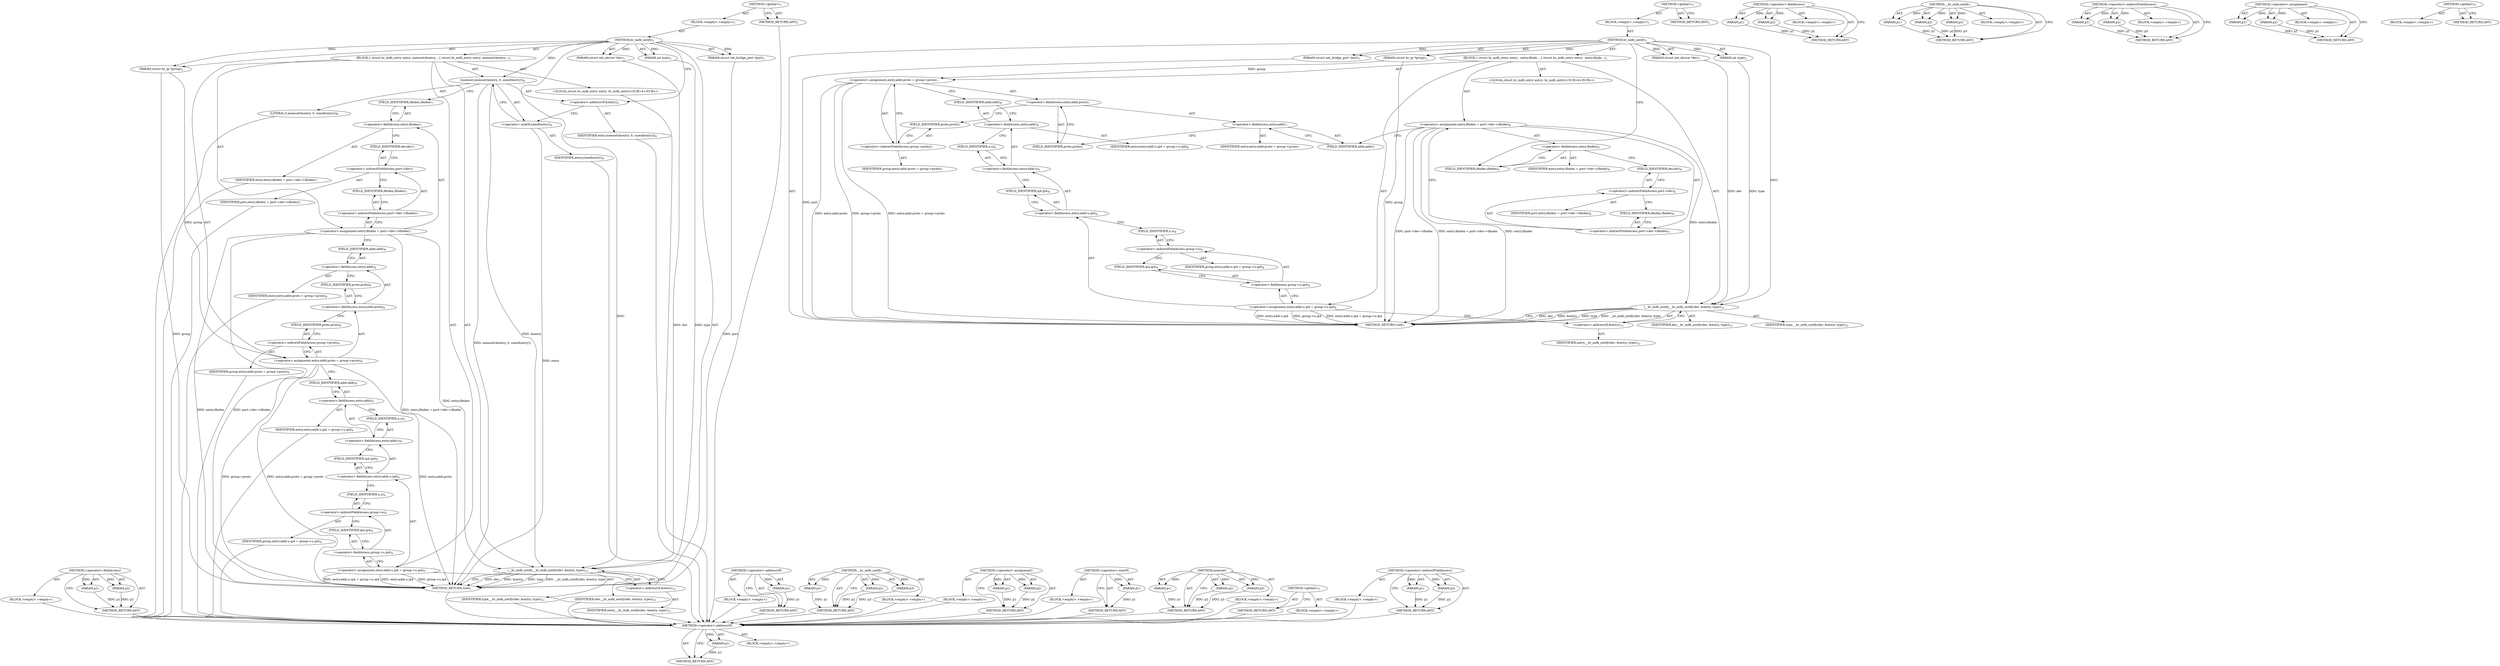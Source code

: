 digraph "&lt;operator&gt;.indirectFieldAccess" {
vulnerable_97 [label=<(METHOD,&lt;operator&gt;.addressOf)>];
vulnerable_98 [label=<(PARAM,p1)>];
vulnerable_99 [label=<(BLOCK,&lt;empty&gt;,&lt;empty&gt;)>];
vulnerable_100 [label=<(METHOD_RETURN,ANY)>];
vulnerable_6 [label=<(METHOD,&lt;global&gt;)<SUB>1</SUB>>];
vulnerable_7 [label=<(BLOCK,&lt;empty&gt;,&lt;empty&gt;)<SUB>1</SUB>>];
vulnerable_8 [label=<(METHOD,br_mdb_notify)<SUB>1</SUB>>];
vulnerable_9 [label=<(PARAM,struct net_device *dev)<SUB>1</SUB>>];
vulnerable_10 [label=<(PARAM,struct net_bridge_port *port)<SUB>1</SUB>>];
vulnerable_11 [label=<(PARAM,struct br_ip *group)<SUB>2</SUB>>];
vulnerable_12 [label=<(PARAM,int type)<SUB>2</SUB>>];
vulnerable_13 [label=<(BLOCK,{
 	struct br_mdb_entry entry;
 
 	entry.ifinde...,{
 	struct br_mdb_entry entry;
 
 	entry.ifinde...)<SUB>3</SUB>>];
vulnerable_14 [label="<(LOCAL,struct br_mdb_entry entry: br_mdb_entry)<SUB>4</SUB>>"];
vulnerable_15 [label=<(&lt;operator&gt;.assignment,entry.ifindex = port-&gt;dev-&gt;ifindex)<SUB>6</SUB>>];
vulnerable_16 [label=<(&lt;operator&gt;.fieldAccess,entry.ifindex)<SUB>6</SUB>>];
vulnerable_17 [label=<(IDENTIFIER,entry,entry.ifindex = port-&gt;dev-&gt;ifindex)<SUB>6</SUB>>];
vulnerable_18 [label=<(FIELD_IDENTIFIER,ifindex,ifindex)<SUB>6</SUB>>];
vulnerable_19 [label=<(&lt;operator&gt;.indirectFieldAccess,port-&gt;dev-&gt;ifindex)<SUB>6</SUB>>];
vulnerable_20 [label=<(&lt;operator&gt;.indirectFieldAccess,port-&gt;dev)<SUB>6</SUB>>];
vulnerable_21 [label=<(IDENTIFIER,port,entry.ifindex = port-&gt;dev-&gt;ifindex)<SUB>6</SUB>>];
vulnerable_22 [label=<(FIELD_IDENTIFIER,dev,dev)<SUB>6</SUB>>];
vulnerable_23 [label=<(FIELD_IDENTIFIER,ifindex,ifindex)<SUB>6</SUB>>];
vulnerable_24 [label=<(&lt;operator&gt;.assignment,entry.addr.proto = group-&gt;proto)<SUB>7</SUB>>];
vulnerable_25 [label=<(&lt;operator&gt;.fieldAccess,entry.addr.proto)<SUB>7</SUB>>];
vulnerable_26 [label=<(&lt;operator&gt;.fieldAccess,entry.addr)<SUB>7</SUB>>];
vulnerable_27 [label=<(IDENTIFIER,entry,entry.addr.proto = group-&gt;proto)<SUB>7</SUB>>];
vulnerable_28 [label=<(FIELD_IDENTIFIER,addr,addr)<SUB>7</SUB>>];
vulnerable_29 [label=<(FIELD_IDENTIFIER,proto,proto)<SUB>7</SUB>>];
vulnerable_30 [label=<(&lt;operator&gt;.indirectFieldAccess,group-&gt;proto)<SUB>7</SUB>>];
vulnerable_31 [label=<(IDENTIFIER,group,entry.addr.proto = group-&gt;proto)<SUB>7</SUB>>];
vulnerable_32 [label=<(FIELD_IDENTIFIER,proto,proto)<SUB>7</SUB>>];
vulnerable_33 [label=<(&lt;operator&gt;.assignment,entry.addr.u.ip4 = group-&gt;u.ip4)<SUB>8</SUB>>];
vulnerable_34 [label=<(&lt;operator&gt;.fieldAccess,entry.addr.u.ip4)<SUB>8</SUB>>];
vulnerable_35 [label=<(&lt;operator&gt;.fieldAccess,entry.addr.u)<SUB>8</SUB>>];
vulnerable_36 [label=<(&lt;operator&gt;.fieldAccess,entry.addr)<SUB>8</SUB>>];
vulnerable_37 [label=<(IDENTIFIER,entry,entry.addr.u.ip4 = group-&gt;u.ip4)<SUB>8</SUB>>];
vulnerable_38 [label=<(FIELD_IDENTIFIER,addr,addr)<SUB>8</SUB>>];
vulnerable_39 [label=<(FIELD_IDENTIFIER,u,u)<SUB>8</SUB>>];
vulnerable_40 [label=<(FIELD_IDENTIFIER,ip4,ip4)<SUB>8</SUB>>];
vulnerable_41 [label=<(&lt;operator&gt;.fieldAccess,group-&gt;u.ip4)<SUB>8</SUB>>];
vulnerable_42 [label=<(&lt;operator&gt;.indirectFieldAccess,group-&gt;u)<SUB>8</SUB>>];
vulnerable_43 [label=<(IDENTIFIER,group,entry.addr.u.ip4 = group-&gt;u.ip4)<SUB>8</SUB>>];
vulnerable_44 [label=<(FIELD_IDENTIFIER,u,u)<SUB>8</SUB>>];
vulnerable_45 [label=<(FIELD_IDENTIFIER,ip4,ip4)<SUB>8</SUB>>];
vulnerable_46 [label=<(__br_mdb_notify,__br_mdb_notify(dev, &amp;entry, type))<SUB>12</SUB>>];
vulnerable_47 [label=<(IDENTIFIER,dev,__br_mdb_notify(dev, &amp;entry, type))<SUB>12</SUB>>];
vulnerable_48 [label=<(&lt;operator&gt;.addressOf,&amp;entry)<SUB>12</SUB>>];
vulnerable_49 [label=<(IDENTIFIER,entry,__br_mdb_notify(dev, &amp;entry, type))<SUB>12</SUB>>];
vulnerable_50 [label=<(IDENTIFIER,type,__br_mdb_notify(dev, &amp;entry, type))<SUB>12</SUB>>];
vulnerable_51 [label=<(METHOD_RETURN,void)<SUB>1</SUB>>];
vulnerable_53 [label=<(METHOD_RETURN,ANY)<SUB>1</SUB>>];
vulnerable_81 [label=<(METHOD,&lt;operator&gt;.fieldAccess)>];
vulnerable_82 [label=<(PARAM,p1)>];
vulnerable_83 [label=<(PARAM,p2)>];
vulnerable_84 [label=<(BLOCK,&lt;empty&gt;,&lt;empty&gt;)>];
vulnerable_85 [label=<(METHOD_RETURN,ANY)>];
vulnerable_91 [label=<(METHOD,__br_mdb_notify)>];
vulnerable_92 [label=<(PARAM,p1)>];
vulnerable_93 [label=<(PARAM,p2)>];
vulnerable_94 [label=<(PARAM,p3)>];
vulnerable_95 [label=<(BLOCK,&lt;empty&gt;,&lt;empty&gt;)>];
vulnerable_96 [label=<(METHOD_RETURN,ANY)>];
vulnerable_86 [label=<(METHOD,&lt;operator&gt;.indirectFieldAccess)>];
vulnerable_87 [label=<(PARAM,p1)>];
vulnerable_88 [label=<(PARAM,p2)>];
vulnerable_89 [label=<(BLOCK,&lt;empty&gt;,&lt;empty&gt;)>];
vulnerable_90 [label=<(METHOD_RETURN,ANY)>];
vulnerable_76 [label=<(METHOD,&lt;operator&gt;.assignment)>];
vulnerable_77 [label=<(PARAM,p1)>];
vulnerable_78 [label=<(PARAM,p2)>];
vulnerable_79 [label=<(BLOCK,&lt;empty&gt;,&lt;empty&gt;)>];
vulnerable_80 [label=<(METHOD_RETURN,ANY)>];
vulnerable_70 [label=<(METHOD,&lt;global&gt;)<SUB>1</SUB>>];
vulnerable_71 [label=<(BLOCK,&lt;empty&gt;,&lt;empty&gt;)>];
vulnerable_72 [label=<(METHOD_RETURN,ANY)>];
fixed_101 [label=<(METHOD,&lt;operator&gt;.fieldAccess)>];
fixed_102 [label=<(PARAM,p1)>];
fixed_103 [label=<(PARAM,p2)>];
fixed_104 [label=<(BLOCK,&lt;empty&gt;,&lt;empty&gt;)>];
fixed_105 [label=<(METHOD_RETURN,ANY)>];
fixed_6 [label=<(METHOD,&lt;global&gt;)<SUB>1</SUB>>];
fixed_7 [label=<(BLOCK,&lt;empty&gt;,&lt;empty&gt;)<SUB>1</SUB>>];
fixed_8 [label=<(METHOD,br_mdb_notify)<SUB>1</SUB>>];
fixed_9 [label=<(PARAM,struct net_device *dev)<SUB>1</SUB>>];
fixed_10 [label=<(PARAM,struct net_bridge_port *port)<SUB>1</SUB>>];
fixed_11 [label=<(PARAM,struct br_ip *group)<SUB>2</SUB>>];
fixed_12 [label=<(PARAM,int type)<SUB>2</SUB>>];
fixed_13 [label=<(BLOCK,{
 	struct br_mdb_entry entry;
 
	memset(&amp;entry...,{
 	struct br_mdb_entry entry;
 
	memset(&amp;entry...)<SUB>3</SUB>>];
fixed_14 [label="<(LOCAL,struct br_mdb_entry entry: br_mdb_entry)<SUB>4</SUB>>"];
fixed_15 [label=<(memset,memset(&amp;entry, 0, sizeof(entry)))<SUB>6</SUB>>];
fixed_16 [label=<(&lt;operator&gt;.addressOf,&amp;entry)<SUB>6</SUB>>];
fixed_17 [label=<(IDENTIFIER,entry,memset(&amp;entry, 0, sizeof(entry)))<SUB>6</SUB>>];
fixed_18 [label=<(LITERAL,0,memset(&amp;entry, 0, sizeof(entry)))<SUB>6</SUB>>];
fixed_19 [label=<(&lt;operator&gt;.sizeOf,sizeof(entry))<SUB>6</SUB>>];
fixed_20 [label=<(IDENTIFIER,entry,sizeof(entry))<SUB>6</SUB>>];
fixed_21 [label=<(&lt;operator&gt;.assignment,entry.ifindex = port-&gt;dev-&gt;ifindex)<SUB>7</SUB>>];
fixed_22 [label=<(&lt;operator&gt;.fieldAccess,entry.ifindex)<SUB>7</SUB>>];
fixed_23 [label=<(IDENTIFIER,entry,entry.ifindex = port-&gt;dev-&gt;ifindex)<SUB>7</SUB>>];
fixed_24 [label=<(FIELD_IDENTIFIER,ifindex,ifindex)<SUB>7</SUB>>];
fixed_25 [label=<(&lt;operator&gt;.indirectFieldAccess,port-&gt;dev-&gt;ifindex)<SUB>7</SUB>>];
fixed_26 [label=<(&lt;operator&gt;.indirectFieldAccess,port-&gt;dev)<SUB>7</SUB>>];
fixed_27 [label=<(IDENTIFIER,port,entry.ifindex = port-&gt;dev-&gt;ifindex)<SUB>7</SUB>>];
fixed_28 [label=<(FIELD_IDENTIFIER,dev,dev)<SUB>7</SUB>>];
fixed_29 [label=<(FIELD_IDENTIFIER,ifindex,ifindex)<SUB>7</SUB>>];
fixed_30 [label=<(&lt;operator&gt;.assignment,entry.addr.proto = group-&gt;proto)<SUB>8</SUB>>];
fixed_31 [label=<(&lt;operator&gt;.fieldAccess,entry.addr.proto)<SUB>8</SUB>>];
fixed_32 [label=<(&lt;operator&gt;.fieldAccess,entry.addr)<SUB>8</SUB>>];
fixed_33 [label=<(IDENTIFIER,entry,entry.addr.proto = group-&gt;proto)<SUB>8</SUB>>];
fixed_34 [label=<(FIELD_IDENTIFIER,addr,addr)<SUB>8</SUB>>];
fixed_35 [label=<(FIELD_IDENTIFIER,proto,proto)<SUB>8</SUB>>];
fixed_36 [label=<(&lt;operator&gt;.indirectFieldAccess,group-&gt;proto)<SUB>8</SUB>>];
fixed_37 [label=<(IDENTIFIER,group,entry.addr.proto = group-&gt;proto)<SUB>8</SUB>>];
fixed_38 [label=<(FIELD_IDENTIFIER,proto,proto)<SUB>8</SUB>>];
fixed_39 [label=<(&lt;operator&gt;.assignment,entry.addr.u.ip4 = group-&gt;u.ip4)<SUB>9</SUB>>];
fixed_40 [label=<(&lt;operator&gt;.fieldAccess,entry.addr.u.ip4)<SUB>9</SUB>>];
fixed_41 [label=<(&lt;operator&gt;.fieldAccess,entry.addr.u)<SUB>9</SUB>>];
fixed_42 [label=<(&lt;operator&gt;.fieldAccess,entry.addr)<SUB>9</SUB>>];
fixed_43 [label=<(IDENTIFIER,entry,entry.addr.u.ip4 = group-&gt;u.ip4)<SUB>9</SUB>>];
fixed_44 [label=<(FIELD_IDENTIFIER,addr,addr)<SUB>9</SUB>>];
fixed_45 [label=<(FIELD_IDENTIFIER,u,u)<SUB>9</SUB>>];
fixed_46 [label=<(FIELD_IDENTIFIER,ip4,ip4)<SUB>9</SUB>>];
fixed_47 [label=<(&lt;operator&gt;.fieldAccess,group-&gt;u.ip4)<SUB>9</SUB>>];
fixed_48 [label=<(&lt;operator&gt;.indirectFieldAccess,group-&gt;u)<SUB>9</SUB>>];
fixed_49 [label=<(IDENTIFIER,group,entry.addr.u.ip4 = group-&gt;u.ip4)<SUB>9</SUB>>];
fixed_50 [label=<(FIELD_IDENTIFIER,u,u)<SUB>9</SUB>>];
fixed_51 [label=<(FIELD_IDENTIFIER,ip4,ip4)<SUB>9</SUB>>];
fixed_52 [label=<(__br_mdb_notify,__br_mdb_notify(dev, &amp;entry, type))<SUB>13</SUB>>];
fixed_53 [label=<(IDENTIFIER,dev,__br_mdb_notify(dev, &amp;entry, type))<SUB>13</SUB>>];
fixed_54 [label=<(&lt;operator&gt;.addressOf,&amp;entry)<SUB>13</SUB>>];
fixed_55 [label=<(IDENTIFIER,entry,__br_mdb_notify(dev, &amp;entry, type))<SUB>13</SUB>>];
fixed_56 [label=<(IDENTIFIER,type,__br_mdb_notify(dev, &amp;entry, type))<SUB>13</SUB>>];
fixed_57 [label=<(METHOD_RETURN,void)<SUB>1</SUB>>];
fixed_59 [label=<(METHOD_RETURN,ANY)<SUB>1</SUB>>];
fixed_88 [label=<(METHOD,&lt;operator&gt;.addressOf)>];
fixed_89 [label=<(PARAM,p1)>];
fixed_90 [label=<(BLOCK,&lt;empty&gt;,&lt;empty&gt;)>];
fixed_91 [label=<(METHOD_RETURN,ANY)>];
fixed_111 [label=<(METHOD,__br_mdb_notify)>];
fixed_112 [label=<(PARAM,p1)>];
fixed_113 [label=<(PARAM,p2)>];
fixed_114 [label=<(PARAM,p3)>];
fixed_115 [label=<(BLOCK,&lt;empty&gt;,&lt;empty&gt;)>];
fixed_116 [label=<(METHOD_RETURN,ANY)>];
fixed_96 [label=<(METHOD,&lt;operator&gt;.assignment)>];
fixed_97 [label=<(PARAM,p1)>];
fixed_98 [label=<(PARAM,p2)>];
fixed_99 [label=<(BLOCK,&lt;empty&gt;,&lt;empty&gt;)>];
fixed_100 [label=<(METHOD_RETURN,ANY)>];
fixed_92 [label=<(METHOD,&lt;operator&gt;.sizeOf)>];
fixed_93 [label=<(PARAM,p1)>];
fixed_94 [label=<(BLOCK,&lt;empty&gt;,&lt;empty&gt;)>];
fixed_95 [label=<(METHOD_RETURN,ANY)>];
fixed_82 [label=<(METHOD,memset)>];
fixed_83 [label=<(PARAM,p1)>];
fixed_84 [label=<(PARAM,p2)>];
fixed_85 [label=<(PARAM,p3)>];
fixed_86 [label=<(BLOCK,&lt;empty&gt;,&lt;empty&gt;)>];
fixed_87 [label=<(METHOD_RETURN,ANY)>];
fixed_76 [label=<(METHOD,&lt;global&gt;)<SUB>1</SUB>>];
fixed_77 [label=<(BLOCK,&lt;empty&gt;,&lt;empty&gt;)>];
fixed_78 [label=<(METHOD_RETURN,ANY)>];
fixed_106 [label=<(METHOD,&lt;operator&gt;.indirectFieldAccess)>];
fixed_107 [label=<(PARAM,p1)>];
fixed_108 [label=<(PARAM,p2)>];
fixed_109 [label=<(BLOCK,&lt;empty&gt;,&lt;empty&gt;)>];
fixed_110 [label=<(METHOD_RETURN,ANY)>];
vulnerable_97 -> vulnerable_98  [key=0, label="AST: "];
vulnerable_97 -> vulnerable_98  [key=1, label="DDG: "];
vulnerable_97 -> vulnerable_99  [key=0, label="AST: "];
vulnerable_97 -> vulnerable_100  [key=0, label="AST: "];
vulnerable_97 -> vulnerable_100  [key=1, label="CFG: "];
vulnerable_98 -> vulnerable_100  [key=0, label="DDG: p1"];
vulnerable_6 -> vulnerable_7  [key=0, label="AST: "];
vulnerable_6 -> vulnerable_53  [key=0, label="AST: "];
vulnerable_6 -> vulnerable_53  [key=1, label="CFG: "];
vulnerable_7 -> vulnerable_8  [key=0, label="AST: "];
vulnerable_8 -> vulnerable_9  [key=0, label="AST: "];
vulnerable_8 -> vulnerable_9  [key=1, label="DDG: "];
vulnerable_8 -> vulnerable_10  [key=0, label="AST: "];
vulnerable_8 -> vulnerable_10  [key=1, label="DDG: "];
vulnerable_8 -> vulnerable_11  [key=0, label="AST: "];
vulnerable_8 -> vulnerable_11  [key=1, label="DDG: "];
vulnerable_8 -> vulnerable_12  [key=0, label="AST: "];
vulnerable_8 -> vulnerable_12  [key=1, label="DDG: "];
vulnerable_8 -> vulnerable_13  [key=0, label="AST: "];
vulnerable_8 -> vulnerable_51  [key=0, label="AST: "];
vulnerable_8 -> vulnerable_18  [key=0, label="CFG: "];
vulnerable_8 -> vulnerable_46  [key=0, label="DDG: "];
vulnerable_9 -> vulnerable_46  [key=0, label="DDG: dev"];
vulnerable_10 -> vulnerable_51  [key=0, label="DDG: port"];
vulnerable_11 -> vulnerable_51  [key=0, label="DDG: group"];
vulnerable_11 -> vulnerable_24  [key=0, label="DDG: group"];
vulnerable_12 -> vulnerable_46  [key=0, label="DDG: type"];
vulnerable_13 -> vulnerable_14  [key=0, label="AST: "];
vulnerable_13 -> vulnerable_15  [key=0, label="AST: "];
vulnerable_13 -> vulnerable_24  [key=0, label="AST: "];
vulnerable_13 -> vulnerable_33  [key=0, label="AST: "];
vulnerable_13 -> vulnerable_46  [key=0, label="AST: "];
vulnerable_15 -> vulnerable_16  [key=0, label="AST: "];
vulnerable_15 -> vulnerable_19  [key=0, label="AST: "];
vulnerable_15 -> vulnerable_28  [key=0, label="CFG: "];
vulnerable_15 -> vulnerable_51  [key=0, label="DDG: entry.ifindex"];
vulnerable_15 -> vulnerable_51  [key=1, label="DDG: port-&gt;dev-&gt;ifindex"];
vulnerable_15 -> vulnerable_51  [key=2, label="DDG: entry.ifindex = port-&gt;dev-&gt;ifindex"];
vulnerable_15 -> vulnerable_46  [key=0, label="DDG: entry.ifindex"];
vulnerable_16 -> vulnerable_17  [key=0, label="AST: "];
vulnerable_16 -> vulnerable_18  [key=0, label="AST: "];
vulnerable_16 -> vulnerable_22  [key=0, label="CFG: "];
vulnerable_18 -> vulnerable_16  [key=0, label="CFG: "];
vulnerable_19 -> vulnerable_20  [key=0, label="AST: "];
vulnerable_19 -> vulnerable_23  [key=0, label="AST: "];
vulnerable_19 -> vulnerable_15  [key=0, label="CFG: "];
vulnerable_20 -> vulnerable_21  [key=0, label="AST: "];
vulnerable_20 -> vulnerable_22  [key=0, label="AST: "];
vulnerable_20 -> vulnerable_23  [key=0, label="CFG: "];
vulnerable_22 -> vulnerable_20  [key=0, label="CFG: "];
vulnerable_23 -> vulnerable_19  [key=0, label="CFG: "];
vulnerable_24 -> vulnerable_25  [key=0, label="AST: "];
vulnerable_24 -> vulnerable_30  [key=0, label="AST: "];
vulnerable_24 -> vulnerable_38  [key=0, label="CFG: "];
vulnerable_24 -> vulnerable_51  [key=0, label="DDG: entry.addr.proto"];
vulnerable_24 -> vulnerable_51  [key=1, label="DDG: group-&gt;proto"];
vulnerable_24 -> vulnerable_51  [key=2, label="DDG: entry.addr.proto = group-&gt;proto"];
vulnerable_25 -> vulnerable_26  [key=0, label="AST: "];
vulnerable_25 -> vulnerable_29  [key=0, label="AST: "];
vulnerable_25 -> vulnerable_32  [key=0, label="CFG: "];
vulnerable_26 -> vulnerable_27  [key=0, label="AST: "];
vulnerable_26 -> vulnerable_28  [key=0, label="AST: "];
vulnerable_26 -> vulnerable_29  [key=0, label="CFG: "];
vulnerable_28 -> vulnerable_26  [key=0, label="CFG: "];
vulnerable_29 -> vulnerable_25  [key=0, label="CFG: "];
vulnerable_30 -> vulnerable_31  [key=0, label="AST: "];
vulnerable_30 -> vulnerable_32  [key=0, label="AST: "];
vulnerable_30 -> vulnerable_24  [key=0, label="CFG: "];
vulnerable_32 -> vulnerable_30  [key=0, label="CFG: "];
vulnerable_33 -> vulnerable_34  [key=0, label="AST: "];
vulnerable_33 -> vulnerable_41  [key=0, label="AST: "];
vulnerable_33 -> vulnerable_48  [key=0, label="CFG: "];
vulnerable_33 -> vulnerable_51  [key=0, label="DDG: entry.addr.u.ip4"];
vulnerable_33 -> vulnerable_51  [key=1, label="DDG: group-&gt;u.ip4"];
vulnerable_33 -> vulnerable_51  [key=2, label="DDG: entry.addr.u.ip4 = group-&gt;u.ip4"];
vulnerable_34 -> vulnerable_35  [key=0, label="AST: "];
vulnerable_34 -> vulnerable_40  [key=0, label="AST: "];
vulnerable_34 -> vulnerable_44  [key=0, label="CFG: "];
vulnerable_35 -> vulnerable_36  [key=0, label="AST: "];
vulnerable_35 -> vulnerable_39  [key=0, label="AST: "];
vulnerable_35 -> vulnerable_40  [key=0, label="CFG: "];
vulnerable_36 -> vulnerable_37  [key=0, label="AST: "];
vulnerable_36 -> vulnerable_38  [key=0, label="AST: "];
vulnerable_36 -> vulnerable_39  [key=0, label="CFG: "];
vulnerable_38 -> vulnerable_36  [key=0, label="CFG: "];
vulnerable_39 -> vulnerable_35  [key=0, label="CFG: "];
vulnerable_40 -> vulnerable_34  [key=0, label="CFG: "];
vulnerable_41 -> vulnerable_42  [key=0, label="AST: "];
vulnerable_41 -> vulnerable_45  [key=0, label="AST: "];
vulnerable_41 -> vulnerable_33  [key=0, label="CFG: "];
vulnerable_42 -> vulnerable_43  [key=0, label="AST: "];
vulnerable_42 -> vulnerable_44  [key=0, label="AST: "];
vulnerable_42 -> vulnerable_45  [key=0, label="CFG: "];
vulnerable_44 -> vulnerable_42  [key=0, label="CFG: "];
vulnerable_45 -> vulnerable_41  [key=0, label="CFG: "];
vulnerable_46 -> vulnerable_47  [key=0, label="AST: "];
vulnerable_46 -> vulnerable_48  [key=0, label="AST: "];
vulnerable_46 -> vulnerable_50  [key=0, label="AST: "];
vulnerable_46 -> vulnerable_51  [key=0, label="CFG: "];
vulnerable_46 -> vulnerable_51  [key=1, label="DDG: dev"];
vulnerable_46 -> vulnerable_51  [key=2, label="DDG: &amp;entry"];
vulnerable_46 -> vulnerable_51  [key=3, label="DDG: type"];
vulnerable_46 -> vulnerable_51  [key=4, label="DDG: __br_mdb_notify(dev, &amp;entry, type)"];
vulnerable_48 -> vulnerable_49  [key=0, label="AST: "];
vulnerable_48 -> vulnerable_46  [key=0, label="CFG: "];
vulnerable_81 -> vulnerable_82  [key=0, label="AST: "];
vulnerable_81 -> vulnerable_82  [key=1, label="DDG: "];
vulnerable_81 -> vulnerable_84  [key=0, label="AST: "];
vulnerable_81 -> vulnerable_83  [key=0, label="AST: "];
vulnerable_81 -> vulnerable_83  [key=1, label="DDG: "];
vulnerable_81 -> vulnerable_85  [key=0, label="AST: "];
vulnerable_81 -> vulnerable_85  [key=1, label="CFG: "];
vulnerable_82 -> vulnerable_85  [key=0, label="DDG: p1"];
vulnerable_83 -> vulnerable_85  [key=0, label="DDG: p2"];
vulnerable_91 -> vulnerable_92  [key=0, label="AST: "];
vulnerable_91 -> vulnerable_92  [key=1, label="DDG: "];
vulnerable_91 -> vulnerable_95  [key=0, label="AST: "];
vulnerable_91 -> vulnerable_93  [key=0, label="AST: "];
vulnerable_91 -> vulnerable_93  [key=1, label="DDG: "];
vulnerable_91 -> vulnerable_96  [key=0, label="AST: "];
vulnerable_91 -> vulnerable_96  [key=1, label="CFG: "];
vulnerable_91 -> vulnerable_94  [key=0, label="AST: "];
vulnerable_91 -> vulnerable_94  [key=1, label="DDG: "];
vulnerable_92 -> vulnerable_96  [key=0, label="DDG: p1"];
vulnerable_93 -> vulnerable_96  [key=0, label="DDG: p2"];
vulnerable_94 -> vulnerable_96  [key=0, label="DDG: p3"];
vulnerable_86 -> vulnerable_87  [key=0, label="AST: "];
vulnerable_86 -> vulnerable_87  [key=1, label="DDG: "];
vulnerable_86 -> vulnerable_89  [key=0, label="AST: "];
vulnerable_86 -> vulnerable_88  [key=0, label="AST: "];
vulnerable_86 -> vulnerable_88  [key=1, label="DDG: "];
vulnerable_86 -> vulnerable_90  [key=0, label="AST: "];
vulnerable_86 -> vulnerable_90  [key=1, label="CFG: "];
vulnerable_87 -> vulnerable_90  [key=0, label="DDG: p1"];
vulnerable_88 -> vulnerable_90  [key=0, label="DDG: p2"];
vulnerable_76 -> vulnerable_77  [key=0, label="AST: "];
vulnerable_76 -> vulnerable_77  [key=1, label="DDG: "];
vulnerable_76 -> vulnerable_79  [key=0, label="AST: "];
vulnerable_76 -> vulnerable_78  [key=0, label="AST: "];
vulnerable_76 -> vulnerable_78  [key=1, label="DDG: "];
vulnerable_76 -> vulnerable_80  [key=0, label="AST: "];
vulnerable_76 -> vulnerable_80  [key=1, label="CFG: "];
vulnerable_77 -> vulnerable_80  [key=0, label="DDG: p1"];
vulnerable_78 -> vulnerable_80  [key=0, label="DDG: p2"];
vulnerable_70 -> vulnerable_71  [key=0, label="AST: "];
vulnerable_70 -> vulnerable_72  [key=0, label="AST: "];
vulnerable_70 -> vulnerable_72  [key=1, label="CFG: "];
fixed_101 -> fixed_102  [key=0, label="AST: "];
fixed_101 -> fixed_102  [key=1, label="DDG: "];
fixed_101 -> fixed_104  [key=0, label="AST: "];
fixed_101 -> fixed_103  [key=0, label="AST: "];
fixed_101 -> fixed_103  [key=1, label="DDG: "];
fixed_101 -> fixed_105  [key=0, label="AST: "];
fixed_101 -> fixed_105  [key=1, label="CFG: "];
fixed_102 -> fixed_105  [key=0, label="DDG: p1"];
fixed_103 -> fixed_105  [key=0, label="DDG: p2"];
fixed_104 -> vulnerable_97  [key=0];
fixed_105 -> vulnerable_97  [key=0];
fixed_6 -> fixed_7  [key=0, label="AST: "];
fixed_6 -> fixed_59  [key=0, label="AST: "];
fixed_6 -> fixed_59  [key=1, label="CFG: "];
fixed_7 -> fixed_8  [key=0, label="AST: "];
fixed_8 -> fixed_9  [key=0, label="AST: "];
fixed_8 -> fixed_9  [key=1, label="DDG: "];
fixed_8 -> fixed_10  [key=0, label="AST: "];
fixed_8 -> fixed_10  [key=1, label="DDG: "];
fixed_8 -> fixed_11  [key=0, label="AST: "];
fixed_8 -> fixed_11  [key=1, label="DDG: "];
fixed_8 -> fixed_12  [key=0, label="AST: "];
fixed_8 -> fixed_12  [key=1, label="DDG: "];
fixed_8 -> fixed_13  [key=0, label="AST: "];
fixed_8 -> fixed_57  [key=0, label="AST: "];
fixed_8 -> fixed_16  [key=0, label="CFG: "];
fixed_8 -> fixed_15  [key=0, label="DDG: "];
fixed_8 -> fixed_52  [key=0, label="DDG: "];
fixed_9 -> fixed_52  [key=0, label="DDG: dev"];
fixed_10 -> fixed_57  [key=0, label="DDG: port"];
fixed_11 -> fixed_57  [key=0, label="DDG: group"];
fixed_11 -> fixed_30  [key=0, label="DDG: group"];
fixed_12 -> fixed_52  [key=0, label="DDG: type"];
fixed_13 -> fixed_14  [key=0, label="AST: "];
fixed_13 -> fixed_15  [key=0, label="AST: "];
fixed_13 -> fixed_21  [key=0, label="AST: "];
fixed_13 -> fixed_30  [key=0, label="AST: "];
fixed_13 -> fixed_39  [key=0, label="AST: "];
fixed_13 -> fixed_52  [key=0, label="AST: "];
fixed_14 -> vulnerable_97  [key=0];
fixed_15 -> fixed_16  [key=0, label="AST: "];
fixed_15 -> fixed_18  [key=0, label="AST: "];
fixed_15 -> fixed_19  [key=0, label="AST: "];
fixed_15 -> fixed_24  [key=0, label="CFG: "];
fixed_15 -> fixed_57  [key=0, label="DDG: memset(&amp;entry, 0, sizeof(entry))"];
fixed_15 -> fixed_52  [key=0, label="DDG: &amp;entry"];
fixed_16 -> fixed_17  [key=0, label="AST: "];
fixed_16 -> fixed_19  [key=0, label="CFG: "];
fixed_17 -> vulnerable_97  [key=0];
fixed_18 -> vulnerable_97  [key=0];
fixed_19 -> fixed_20  [key=0, label="AST: "];
fixed_19 -> fixed_15  [key=0, label="CFG: "];
fixed_19 -> fixed_57  [key=0, label="DDG: entry"];
fixed_20 -> vulnerable_97  [key=0];
fixed_21 -> fixed_22  [key=0, label="AST: "];
fixed_21 -> fixed_25  [key=0, label="AST: "];
fixed_21 -> fixed_34  [key=0, label="CFG: "];
fixed_21 -> fixed_57  [key=0, label="DDG: entry.ifindex"];
fixed_21 -> fixed_57  [key=1, label="DDG: port-&gt;dev-&gt;ifindex"];
fixed_21 -> fixed_57  [key=2, label="DDG: entry.ifindex = port-&gt;dev-&gt;ifindex"];
fixed_21 -> fixed_52  [key=0, label="DDG: entry.ifindex"];
fixed_22 -> fixed_23  [key=0, label="AST: "];
fixed_22 -> fixed_24  [key=0, label="AST: "];
fixed_22 -> fixed_28  [key=0, label="CFG: "];
fixed_23 -> vulnerable_97  [key=0];
fixed_24 -> fixed_22  [key=0, label="CFG: "];
fixed_25 -> fixed_26  [key=0, label="AST: "];
fixed_25 -> fixed_29  [key=0, label="AST: "];
fixed_25 -> fixed_21  [key=0, label="CFG: "];
fixed_26 -> fixed_27  [key=0, label="AST: "];
fixed_26 -> fixed_28  [key=0, label="AST: "];
fixed_26 -> fixed_29  [key=0, label="CFG: "];
fixed_27 -> vulnerable_97  [key=0];
fixed_28 -> fixed_26  [key=0, label="CFG: "];
fixed_29 -> fixed_25  [key=0, label="CFG: "];
fixed_30 -> fixed_31  [key=0, label="AST: "];
fixed_30 -> fixed_36  [key=0, label="AST: "];
fixed_30 -> fixed_44  [key=0, label="CFG: "];
fixed_30 -> fixed_57  [key=0, label="DDG: entry.addr.proto"];
fixed_30 -> fixed_57  [key=1, label="DDG: group-&gt;proto"];
fixed_30 -> fixed_57  [key=2, label="DDG: entry.addr.proto = group-&gt;proto"];
fixed_31 -> fixed_32  [key=0, label="AST: "];
fixed_31 -> fixed_35  [key=0, label="AST: "];
fixed_31 -> fixed_38  [key=0, label="CFG: "];
fixed_32 -> fixed_33  [key=0, label="AST: "];
fixed_32 -> fixed_34  [key=0, label="AST: "];
fixed_32 -> fixed_35  [key=0, label="CFG: "];
fixed_33 -> vulnerable_97  [key=0];
fixed_34 -> fixed_32  [key=0, label="CFG: "];
fixed_35 -> fixed_31  [key=0, label="CFG: "];
fixed_36 -> fixed_37  [key=0, label="AST: "];
fixed_36 -> fixed_38  [key=0, label="AST: "];
fixed_36 -> fixed_30  [key=0, label="CFG: "];
fixed_37 -> vulnerable_97  [key=0];
fixed_38 -> fixed_36  [key=0, label="CFG: "];
fixed_39 -> fixed_40  [key=0, label="AST: "];
fixed_39 -> fixed_47  [key=0, label="AST: "];
fixed_39 -> fixed_54  [key=0, label="CFG: "];
fixed_39 -> fixed_57  [key=0, label="DDG: entry.addr.u.ip4"];
fixed_39 -> fixed_57  [key=1, label="DDG: group-&gt;u.ip4"];
fixed_39 -> fixed_57  [key=2, label="DDG: entry.addr.u.ip4 = group-&gt;u.ip4"];
fixed_40 -> fixed_41  [key=0, label="AST: "];
fixed_40 -> fixed_46  [key=0, label="AST: "];
fixed_40 -> fixed_50  [key=0, label="CFG: "];
fixed_41 -> fixed_42  [key=0, label="AST: "];
fixed_41 -> fixed_45  [key=0, label="AST: "];
fixed_41 -> fixed_46  [key=0, label="CFG: "];
fixed_42 -> fixed_43  [key=0, label="AST: "];
fixed_42 -> fixed_44  [key=0, label="AST: "];
fixed_42 -> fixed_45  [key=0, label="CFG: "];
fixed_43 -> vulnerable_97  [key=0];
fixed_44 -> fixed_42  [key=0, label="CFG: "];
fixed_45 -> fixed_41  [key=0, label="CFG: "];
fixed_46 -> fixed_40  [key=0, label="CFG: "];
fixed_47 -> fixed_48  [key=0, label="AST: "];
fixed_47 -> fixed_51  [key=0, label="AST: "];
fixed_47 -> fixed_39  [key=0, label="CFG: "];
fixed_48 -> fixed_49  [key=0, label="AST: "];
fixed_48 -> fixed_50  [key=0, label="AST: "];
fixed_48 -> fixed_51  [key=0, label="CFG: "];
fixed_49 -> vulnerable_97  [key=0];
fixed_50 -> fixed_48  [key=0, label="CFG: "];
fixed_51 -> fixed_47  [key=0, label="CFG: "];
fixed_52 -> fixed_53  [key=0, label="AST: "];
fixed_52 -> fixed_54  [key=0, label="AST: "];
fixed_52 -> fixed_56  [key=0, label="AST: "];
fixed_52 -> fixed_57  [key=0, label="CFG: "];
fixed_52 -> fixed_57  [key=1, label="DDG: dev"];
fixed_52 -> fixed_57  [key=2, label="DDG: &amp;entry"];
fixed_52 -> fixed_57  [key=3, label="DDG: type"];
fixed_52 -> fixed_57  [key=4, label="DDG: __br_mdb_notify(dev, &amp;entry, type)"];
fixed_53 -> vulnerable_97  [key=0];
fixed_54 -> fixed_55  [key=0, label="AST: "];
fixed_54 -> fixed_52  [key=0, label="CFG: "];
fixed_55 -> vulnerable_97  [key=0];
fixed_56 -> vulnerable_97  [key=0];
fixed_57 -> vulnerable_97  [key=0];
fixed_59 -> vulnerable_97  [key=0];
fixed_88 -> fixed_89  [key=0, label="AST: "];
fixed_88 -> fixed_89  [key=1, label="DDG: "];
fixed_88 -> fixed_90  [key=0, label="AST: "];
fixed_88 -> fixed_91  [key=0, label="AST: "];
fixed_88 -> fixed_91  [key=1, label="CFG: "];
fixed_89 -> fixed_91  [key=0, label="DDG: p1"];
fixed_90 -> vulnerable_97  [key=0];
fixed_91 -> vulnerable_97  [key=0];
fixed_111 -> fixed_112  [key=0, label="AST: "];
fixed_111 -> fixed_112  [key=1, label="DDG: "];
fixed_111 -> fixed_115  [key=0, label="AST: "];
fixed_111 -> fixed_113  [key=0, label="AST: "];
fixed_111 -> fixed_113  [key=1, label="DDG: "];
fixed_111 -> fixed_116  [key=0, label="AST: "];
fixed_111 -> fixed_116  [key=1, label="CFG: "];
fixed_111 -> fixed_114  [key=0, label="AST: "];
fixed_111 -> fixed_114  [key=1, label="DDG: "];
fixed_112 -> fixed_116  [key=0, label="DDG: p1"];
fixed_113 -> fixed_116  [key=0, label="DDG: p2"];
fixed_114 -> fixed_116  [key=0, label="DDG: p3"];
fixed_115 -> vulnerable_97  [key=0];
fixed_116 -> vulnerable_97  [key=0];
fixed_96 -> fixed_97  [key=0, label="AST: "];
fixed_96 -> fixed_97  [key=1, label="DDG: "];
fixed_96 -> fixed_99  [key=0, label="AST: "];
fixed_96 -> fixed_98  [key=0, label="AST: "];
fixed_96 -> fixed_98  [key=1, label="DDG: "];
fixed_96 -> fixed_100  [key=0, label="AST: "];
fixed_96 -> fixed_100  [key=1, label="CFG: "];
fixed_97 -> fixed_100  [key=0, label="DDG: p1"];
fixed_98 -> fixed_100  [key=0, label="DDG: p2"];
fixed_99 -> vulnerable_97  [key=0];
fixed_100 -> vulnerable_97  [key=0];
fixed_92 -> fixed_93  [key=0, label="AST: "];
fixed_92 -> fixed_93  [key=1, label="DDG: "];
fixed_92 -> fixed_94  [key=0, label="AST: "];
fixed_92 -> fixed_95  [key=0, label="AST: "];
fixed_92 -> fixed_95  [key=1, label="CFG: "];
fixed_93 -> fixed_95  [key=0, label="DDG: p1"];
fixed_94 -> vulnerable_97  [key=0];
fixed_95 -> vulnerable_97  [key=0];
fixed_82 -> fixed_83  [key=0, label="AST: "];
fixed_82 -> fixed_83  [key=1, label="DDG: "];
fixed_82 -> fixed_86  [key=0, label="AST: "];
fixed_82 -> fixed_84  [key=0, label="AST: "];
fixed_82 -> fixed_84  [key=1, label="DDG: "];
fixed_82 -> fixed_87  [key=0, label="AST: "];
fixed_82 -> fixed_87  [key=1, label="CFG: "];
fixed_82 -> fixed_85  [key=0, label="AST: "];
fixed_82 -> fixed_85  [key=1, label="DDG: "];
fixed_83 -> fixed_87  [key=0, label="DDG: p1"];
fixed_84 -> fixed_87  [key=0, label="DDG: p2"];
fixed_85 -> fixed_87  [key=0, label="DDG: p3"];
fixed_86 -> vulnerable_97  [key=0];
fixed_87 -> vulnerable_97  [key=0];
fixed_76 -> fixed_77  [key=0, label="AST: "];
fixed_76 -> fixed_78  [key=0, label="AST: "];
fixed_76 -> fixed_78  [key=1, label="CFG: "];
fixed_77 -> vulnerable_97  [key=0];
fixed_78 -> vulnerable_97  [key=0];
fixed_106 -> fixed_107  [key=0, label="AST: "];
fixed_106 -> fixed_107  [key=1, label="DDG: "];
fixed_106 -> fixed_109  [key=0, label="AST: "];
fixed_106 -> fixed_108  [key=0, label="AST: "];
fixed_106 -> fixed_108  [key=1, label="DDG: "];
fixed_106 -> fixed_110  [key=0, label="AST: "];
fixed_106 -> fixed_110  [key=1, label="CFG: "];
fixed_107 -> fixed_110  [key=0, label="DDG: p1"];
fixed_108 -> fixed_110  [key=0, label="DDG: p2"];
fixed_109 -> vulnerable_97  [key=0];
fixed_110 -> vulnerable_97  [key=0];
}
